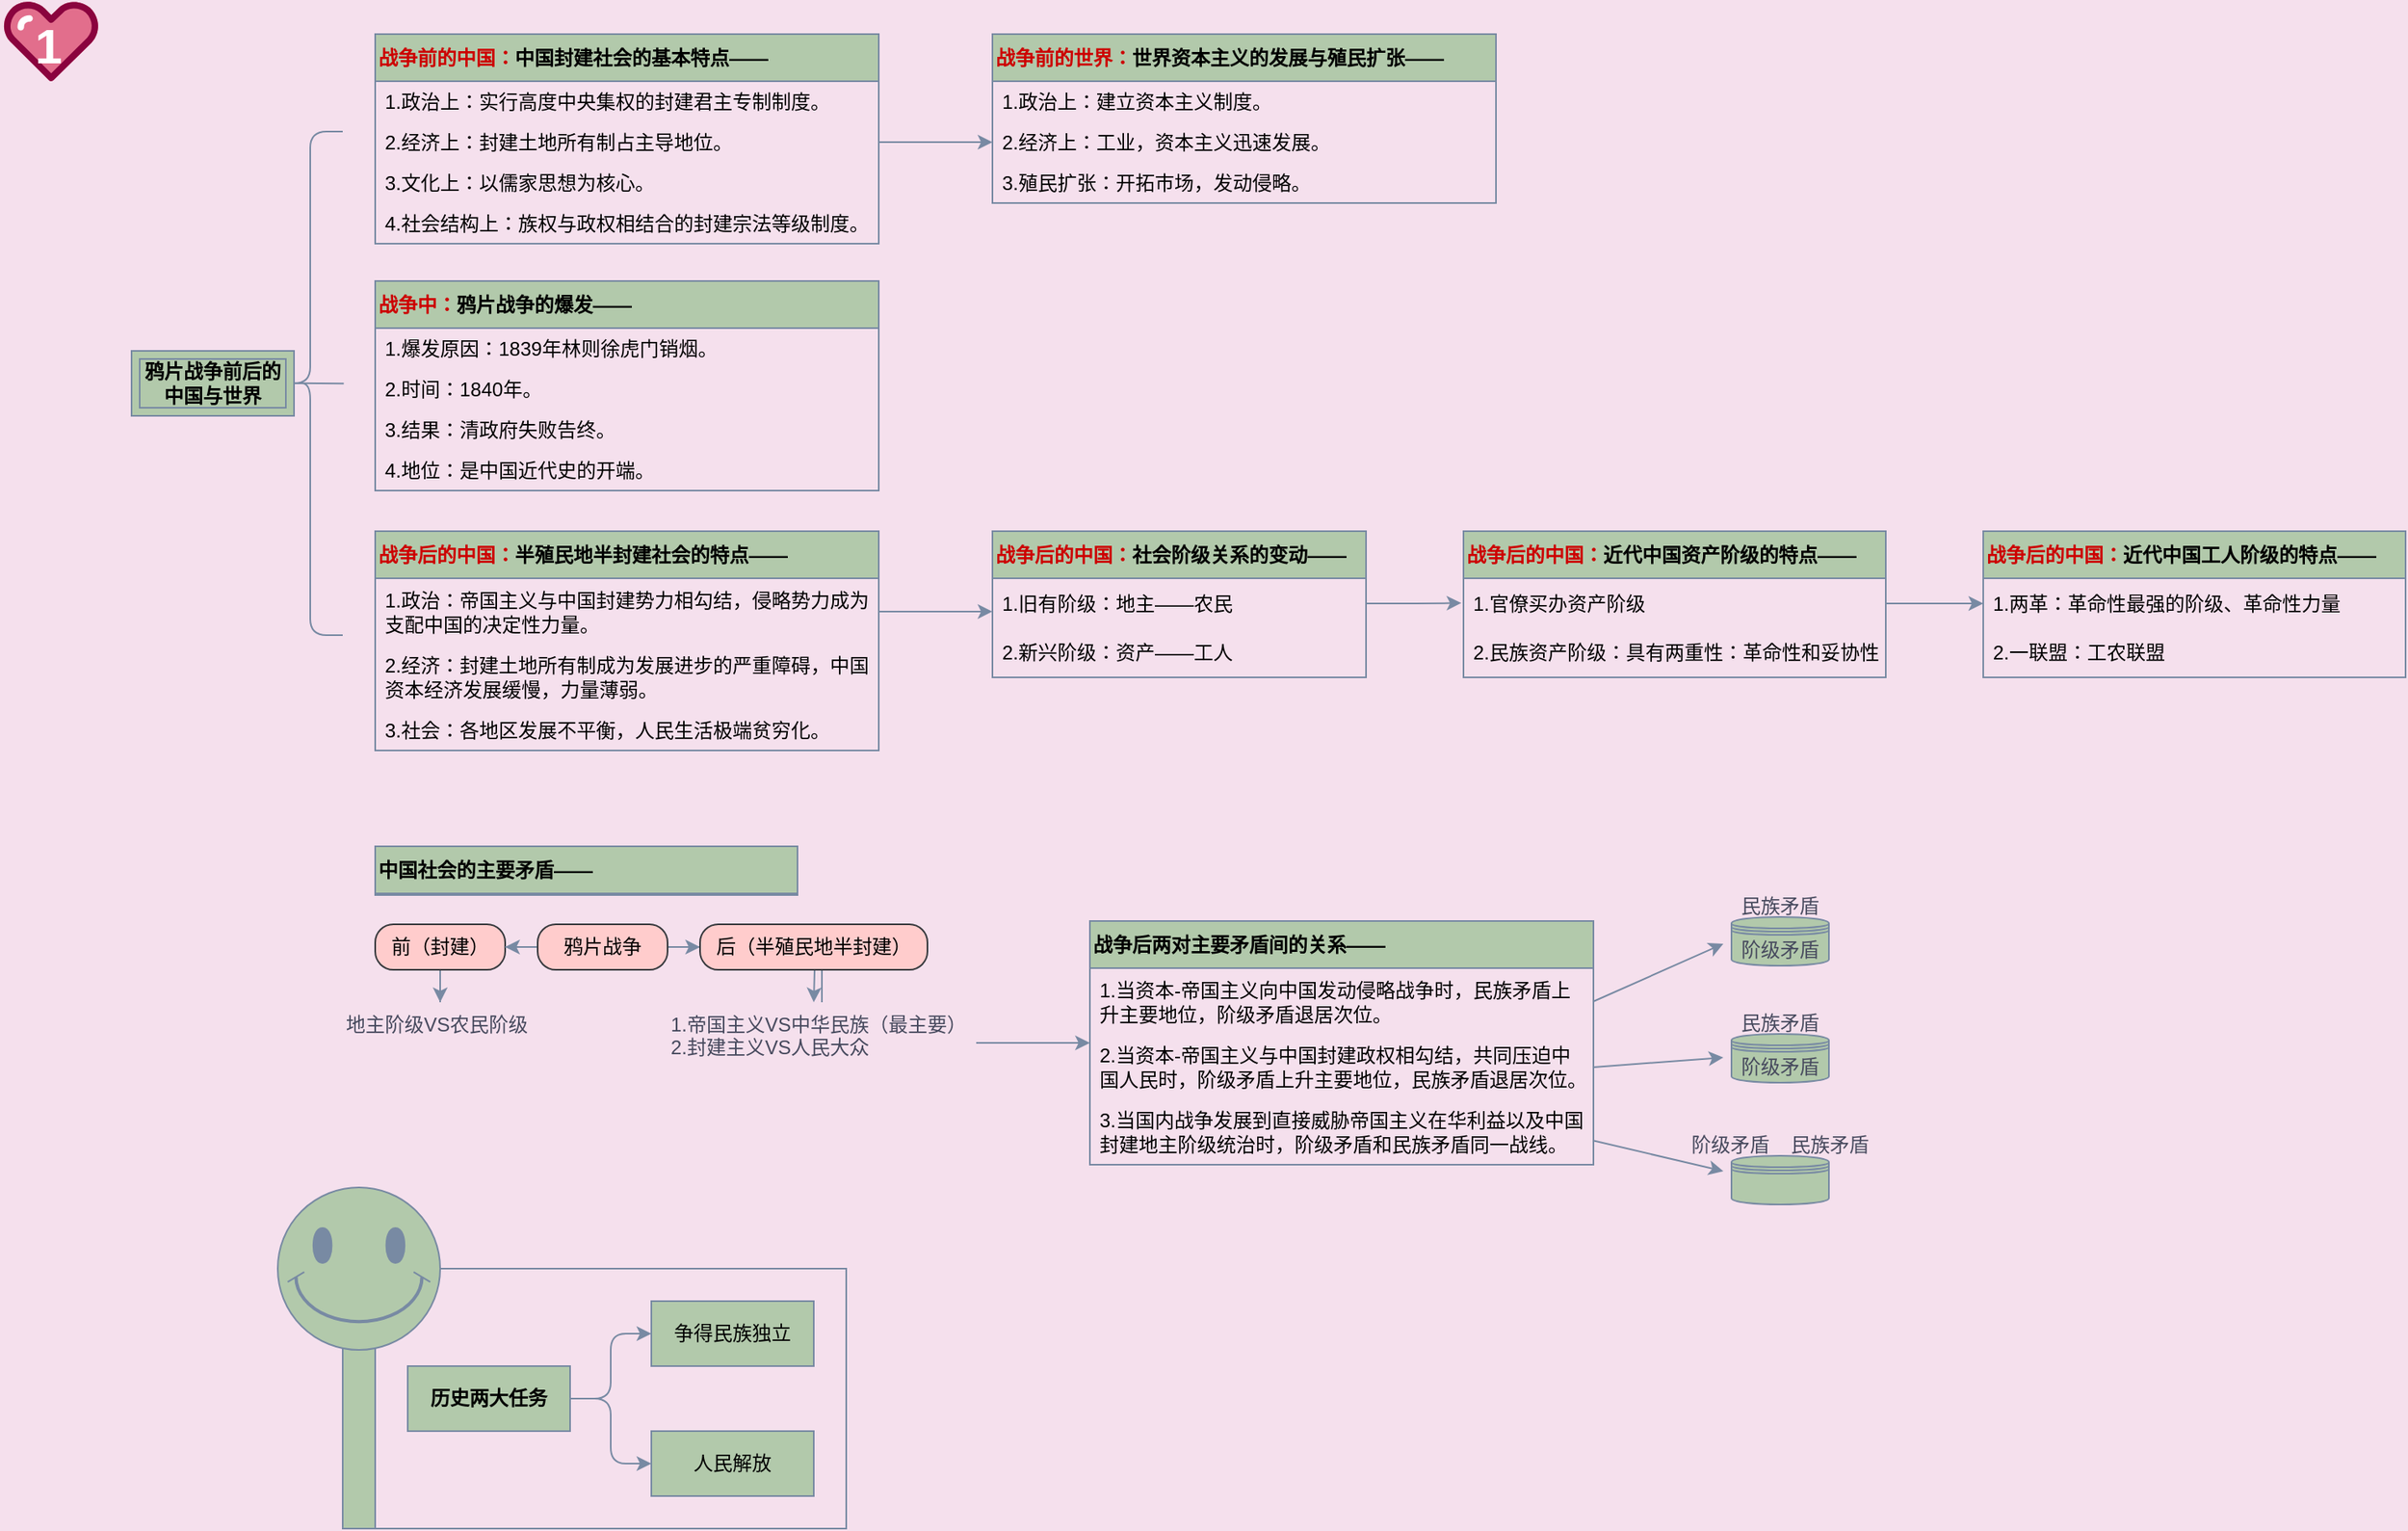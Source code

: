 <mxfile version="26.0.4">
  <diagram name="Page-1" id="a7904f86-f2b4-8e86-fa97-74104820619b">
    <mxGraphModel dx="2049" dy="1180" grid="1" gridSize="10" guides="1" tooltips="1" connect="1" arrows="1" fold="1" page="1" pageScale="1" pageWidth="1654" pageHeight="2336" background="#F5E0ED" math="0" shadow="0">
      <root>
        <mxCell id="0" />
        <mxCell id="1" parent="0" />
        <mxCell id="9vHARivzKHTbLeYjrihz-2" value="&lt;font style=&quot;color: rgb(204, 0, 0);&quot;&gt;战争前的中国：&lt;/font&gt;中国封建社会的基本特点——" style="swimlane;fontStyle=1;align=left;verticalAlign=middle;childLayout=stackLayout;horizontal=1;startSize=29;horizontalStack=0;resizeParent=1;resizeParentMax=0;resizeLast=0;collapsible=0;marginBottom=0;html=1;whiteSpace=wrap;labelBackgroundColor=none;fillColor=#B2C9AB;strokeColor=#788AA3;fontColor=#000000;" parent="1" vertex="1">
          <mxGeometry x="250" y="40" width="310" height="129" as="geometry" />
        </mxCell>
        <mxCell id="9vHARivzKHTbLeYjrihz-3" value="1.政治上：实行高度中央集权的封建君主专制制度。" style="text;html=1;strokeColor=none;fillColor=none;align=left;verticalAlign=middle;spacingLeft=4;spacingRight=4;overflow=hidden;rotatable=0;points=[[0,0.5],[1,0.5]];portConstraint=eastwest;whiteSpace=wrap;labelBackgroundColor=none;fontColor=#000000;" parent="9vHARivzKHTbLeYjrihz-2" vertex="1">
          <mxGeometry y="29" width="310" height="25" as="geometry" />
        </mxCell>
        <mxCell id="9vHARivzKHTbLeYjrihz-4" value="2.经济上：封建土地所有制占主导地位。" style="text;html=1;strokeColor=none;fillColor=none;align=left;verticalAlign=middle;spacingLeft=4;spacingRight=4;overflow=hidden;rotatable=0;points=[[0,0.5],[1,0.5]];portConstraint=eastwest;whiteSpace=wrap;labelBackgroundColor=none;fontColor=#000000;" parent="9vHARivzKHTbLeYjrihz-2" vertex="1">
          <mxGeometry y="54" width="310" height="25" as="geometry" />
        </mxCell>
        <mxCell id="k37HZc9oZ8nupZ0TVwfT-5" value="3.文化上：以儒家思想为核心。" style="text;html=1;strokeColor=none;fillColor=none;align=left;verticalAlign=middle;spacingLeft=4;spacingRight=4;overflow=hidden;rotatable=0;points=[[0,0.5],[1,0.5]];portConstraint=eastwest;whiteSpace=wrap;labelBackgroundColor=none;fontColor=#000000;" vertex="1" parent="9vHARivzKHTbLeYjrihz-2">
          <mxGeometry y="79" width="310" height="25" as="geometry" />
        </mxCell>
        <mxCell id="k37HZc9oZ8nupZ0TVwfT-6" value="4.社会结构上：族权与政权相结合的封建宗法等级制度。" style="text;html=1;strokeColor=none;fillColor=none;align=left;verticalAlign=middle;spacingLeft=4;spacingRight=4;overflow=hidden;rotatable=0;points=[[0,0.5],[1,0.5]];portConstraint=eastwest;whiteSpace=wrap;labelBackgroundColor=none;fontColor=#000000;" vertex="1" parent="9vHARivzKHTbLeYjrihz-2">
          <mxGeometry y="104" width="310" height="25" as="geometry" />
        </mxCell>
        <mxCell id="9vHARivzKHTbLeYjrihz-6" value="" style="shape=curlyBracket;whiteSpace=wrap;html=1;rounded=1;labelPosition=left;verticalLabelPosition=middle;align=right;verticalAlign=middle;size=0.5;labelBackgroundColor=none;fillColor=#B2C9AB;strokeColor=#788AA3;fontColor=#000000;" parent="1" vertex="1">
          <mxGeometry x="190" y="100" width="40" height="310" as="geometry" />
        </mxCell>
        <mxCell id="k37HZc9oZ8nupZ0TVwfT-4" value="鸦片战争前后的中国与世界" style="shape=ext;margin=3;double=1;whiteSpace=wrap;html=1;align=center;strokeColor=#788AA3;fontColor=#000000;fillColor=#B2C9AB;fontStyle=1;labelBackgroundColor=none;" vertex="1" parent="1">
          <mxGeometry x="100" y="235" width="100" height="40" as="geometry" />
        </mxCell>
        <mxCell id="k37HZc9oZ8nupZ0TVwfT-8" value="&lt;font style=&quot;color: rgb(204, 0, 0);&quot;&gt;战争前的世界：&lt;/font&gt;&lt;font style=&quot;&quot;&gt;&lt;font&gt;世界资本主义的发展与殖民扩张&lt;/font&gt;——&lt;/font&gt;" style="swimlane;fontStyle=1;align=left;verticalAlign=middle;childLayout=stackLayout;horizontal=1;startSize=29;horizontalStack=0;resizeParent=1;resizeParentMax=0;resizeLast=0;collapsible=0;marginBottom=0;html=1;whiteSpace=wrap;labelBackgroundColor=none;fillColor=#B2C9AB;strokeColor=#788AA3;fontColor=#000000;" vertex="1" parent="1">
          <mxGeometry x="630" y="40" width="310" height="104" as="geometry" />
        </mxCell>
        <mxCell id="k37HZc9oZ8nupZ0TVwfT-9" value="1.政治上：建立资本主义制度。" style="text;html=1;strokeColor=none;fillColor=none;align=left;verticalAlign=middle;spacingLeft=4;spacingRight=4;overflow=hidden;rotatable=0;points=[[0,0.5],[1,0.5]];portConstraint=eastwest;whiteSpace=wrap;labelBackgroundColor=none;fontColor=#000000;" vertex="1" parent="k37HZc9oZ8nupZ0TVwfT-8">
          <mxGeometry y="29" width="310" height="25" as="geometry" />
        </mxCell>
        <mxCell id="k37HZc9oZ8nupZ0TVwfT-10" value="2.经济上：工业，资本主义迅速发展。" style="text;html=1;strokeColor=none;fillColor=none;align=left;verticalAlign=middle;spacingLeft=4;spacingRight=4;overflow=hidden;rotatable=0;points=[[0,0.5],[1,0.5]];portConstraint=eastwest;whiteSpace=wrap;labelBackgroundColor=none;fontColor=#000000;" vertex="1" parent="k37HZc9oZ8nupZ0TVwfT-8">
          <mxGeometry y="54" width="310" height="25" as="geometry" />
        </mxCell>
        <mxCell id="k37HZc9oZ8nupZ0TVwfT-11" value="3.殖民扩张：开拓市场，发动侵略。" style="text;html=1;strokeColor=none;fillColor=none;align=left;verticalAlign=middle;spacingLeft=4;spacingRight=4;overflow=hidden;rotatable=0;points=[[0,0.5],[1,0.5]];portConstraint=eastwest;whiteSpace=wrap;labelBackgroundColor=none;fontColor=#000000;" vertex="1" parent="k37HZc9oZ8nupZ0TVwfT-8">
          <mxGeometry y="79" width="310" height="25" as="geometry" />
        </mxCell>
        <mxCell id="k37HZc9oZ8nupZ0TVwfT-13" value="&lt;font style=&quot;color: rgb(204, 0, 0);&quot;&gt;战争中：&lt;/font&gt;鸦片战争的爆发——" style="swimlane;fontStyle=1;align=left;verticalAlign=middle;childLayout=stackLayout;horizontal=1;startSize=29;horizontalStack=0;resizeParent=1;resizeParentMax=0;resizeLast=0;collapsible=0;marginBottom=0;html=1;whiteSpace=wrap;labelBackgroundColor=none;fillColor=#B2C9AB;strokeColor=#788AA3;fontColor=#000000;" vertex="1" parent="1">
          <mxGeometry x="250" y="192" width="310" height="129" as="geometry" />
        </mxCell>
        <mxCell id="k37HZc9oZ8nupZ0TVwfT-14" value="1.爆发原因：1839年林则徐虎门销烟。" style="text;html=1;strokeColor=none;fillColor=none;align=left;verticalAlign=middle;spacingLeft=4;spacingRight=4;overflow=hidden;rotatable=0;points=[[0,0.5],[1,0.5]];portConstraint=eastwest;whiteSpace=wrap;labelBackgroundColor=none;fontColor=#000000;" vertex="1" parent="k37HZc9oZ8nupZ0TVwfT-13">
          <mxGeometry y="29" width="310" height="25" as="geometry" />
        </mxCell>
        <mxCell id="k37HZc9oZ8nupZ0TVwfT-15" value="2.时间：1840年。" style="text;html=1;strokeColor=none;fillColor=none;align=left;verticalAlign=middle;spacingLeft=4;spacingRight=4;overflow=hidden;rotatable=0;points=[[0,0.5],[1,0.5]];portConstraint=eastwest;whiteSpace=wrap;labelBackgroundColor=none;fontColor=#000000;" vertex="1" parent="k37HZc9oZ8nupZ0TVwfT-13">
          <mxGeometry y="54" width="310" height="25" as="geometry" />
        </mxCell>
        <mxCell id="k37HZc9oZ8nupZ0TVwfT-16" value="3.结果：清政府失败告终。" style="text;html=1;strokeColor=none;fillColor=none;align=left;verticalAlign=middle;spacingLeft=4;spacingRight=4;overflow=hidden;rotatable=0;points=[[0,0.5],[1,0.5]];portConstraint=eastwest;whiteSpace=wrap;labelBackgroundColor=none;fontColor=#000000;" vertex="1" parent="k37HZc9oZ8nupZ0TVwfT-13">
          <mxGeometry y="79" width="310" height="25" as="geometry" />
        </mxCell>
        <mxCell id="k37HZc9oZ8nupZ0TVwfT-17" value="4.地位：是中国近代史的开端。" style="text;html=1;strokeColor=none;fillColor=none;align=left;verticalAlign=middle;spacingLeft=4;spacingRight=4;overflow=hidden;rotatable=0;points=[[0,0.5],[1,0.5]];portConstraint=eastwest;whiteSpace=wrap;labelBackgroundColor=none;fontColor=#000000;" vertex="1" parent="k37HZc9oZ8nupZ0TVwfT-13">
          <mxGeometry y="104" width="310" height="25" as="geometry" />
        </mxCell>
        <mxCell id="k37HZc9oZ8nupZ0TVwfT-18" style="edgeStyle=orthogonalEdgeStyle;rounded=0;orthogonalLoop=1;jettySize=auto;html=1;exitX=1;exitY=0.5;exitDx=0;exitDy=0;entryX=0;entryY=0.5;entryDx=0;entryDy=0;strokeColor=#788AA3;fontColor=#46495D;fillColor=#B2C9AB;" edge="1" parent="1" source="9vHARivzKHTbLeYjrihz-4" target="k37HZc9oZ8nupZ0TVwfT-10">
          <mxGeometry relative="1" as="geometry" />
        </mxCell>
        <mxCell id="k37HZc9oZ8nupZ0TVwfT-19" value="&lt;font style=&quot;color: rgb(204, 0, 0);&quot;&gt;战争后的中国：&lt;/font&gt;半殖民地半封建社会的特点——" style="swimlane;fontStyle=1;align=left;verticalAlign=middle;childLayout=stackLayout;horizontal=1;startSize=29;horizontalStack=0;resizeParent=1;resizeParentMax=0;resizeLast=0;collapsible=0;marginBottom=0;html=1;whiteSpace=wrap;labelBackgroundColor=none;fillColor=#B2C9AB;strokeColor=#788AA3;fontColor=#000000;" vertex="1" parent="1">
          <mxGeometry x="250" y="346" width="310" height="135" as="geometry" />
        </mxCell>
        <mxCell id="k37HZc9oZ8nupZ0TVwfT-20" value="1.政治：帝国主义与中国封建势力相勾结，侵略势力成为支配中国的决定性力量。" style="text;html=1;strokeColor=none;fillColor=none;align=left;verticalAlign=middle;spacingLeft=4;spacingRight=4;overflow=hidden;rotatable=0;points=[[0,0.5],[1,0.5]];portConstraint=eastwest;whiteSpace=wrap;labelBackgroundColor=none;fontColor=#000000;" vertex="1" parent="k37HZc9oZ8nupZ0TVwfT-19">
          <mxGeometry y="29" width="310" height="41" as="geometry" />
        </mxCell>
        <mxCell id="k37HZc9oZ8nupZ0TVwfT-21" value="2.经济：封建土地所有制成为发展进步的严重障碍，中国资本经济发展缓慢，力量薄弱。" style="text;html=1;strokeColor=none;fillColor=none;align=left;verticalAlign=middle;spacingLeft=4;spacingRight=4;overflow=hidden;rotatable=0;points=[[0,0.5],[1,0.5]];portConstraint=eastwest;whiteSpace=wrap;labelBackgroundColor=none;fontColor=#000000;" vertex="1" parent="k37HZc9oZ8nupZ0TVwfT-19">
          <mxGeometry y="70" width="310" height="40" as="geometry" />
        </mxCell>
        <mxCell id="k37HZc9oZ8nupZ0TVwfT-22" value="3.社会：各地区发展不平衡，人民生活极端贫穷化。" style="text;html=1;strokeColor=none;fillColor=none;align=left;verticalAlign=middle;spacingLeft=4;spacingRight=4;overflow=hidden;rotatable=0;points=[[0,0.5],[1,0.5]];portConstraint=eastwest;whiteSpace=wrap;labelBackgroundColor=none;fontColor=#000000;" vertex="1" parent="k37HZc9oZ8nupZ0TVwfT-19">
          <mxGeometry y="110" width="310" height="25" as="geometry" />
        </mxCell>
        <mxCell id="k37HZc9oZ8nupZ0TVwfT-24" value="&lt;font style=&quot;color: rgb(204, 0, 0);&quot;&gt;战争后的中国：&lt;/font&gt;社会阶级关系的变动——" style="swimlane;fontStyle=1;align=left;verticalAlign=middle;childLayout=stackLayout;horizontal=1;startSize=29;horizontalStack=0;resizeParent=1;resizeParentMax=0;resizeLast=0;collapsible=0;marginBottom=0;html=1;whiteSpace=wrap;labelBackgroundColor=none;fillColor=#B2C9AB;strokeColor=#788AA3;fontColor=#000000;" vertex="1" parent="1">
          <mxGeometry x="630" y="346" width="230" height="90" as="geometry" />
        </mxCell>
        <mxCell id="k37HZc9oZ8nupZ0TVwfT-25" value="1.旧有阶级：地主——农民" style="text;html=1;strokeColor=none;fillColor=none;align=left;verticalAlign=middle;spacingLeft=4;spacingRight=4;overflow=hidden;rotatable=0;points=[[0,0.5],[1,0.5]];portConstraint=eastwest;whiteSpace=wrap;labelBackgroundColor=none;fontColor=#000000;" vertex="1" parent="k37HZc9oZ8nupZ0TVwfT-24">
          <mxGeometry y="29" width="230" height="31" as="geometry" />
        </mxCell>
        <mxCell id="k37HZc9oZ8nupZ0TVwfT-26" value="2.新兴阶级：资产——工人" style="text;html=1;strokeColor=none;fillColor=none;align=left;verticalAlign=middle;spacingLeft=4;spacingRight=4;overflow=hidden;rotatable=0;points=[[0,0.5],[1,0.5]];portConstraint=eastwest;whiteSpace=wrap;labelBackgroundColor=none;fontColor=#000000;" vertex="1" parent="k37HZc9oZ8nupZ0TVwfT-24">
          <mxGeometry y="60" width="230" height="30" as="geometry" />
        </mxCell>
        <mxCell id="k37HZc9oZ8nupZ0TVwfT-29" style="edgeStyle=orthogonalEdgeStyle;rounded=0;orthogonalLoop=1;jettySize=auto;html=1;entryX=0;entryY=0.661;entryDx=0;entryDy=0;entryPerimeter=0;strokeColor=#788AA3;fontColor=#46495D;fillColor=#B2C9AB;" edge="1" parent="1" source="k37HZc9oZ8nupZ0TVwfT-20" target="k37HZc9oZ8nupZ0TVwfT-25">
          <mxGeometry relative="1" as="geometry" />
        </mxCell>
        <mxCell id="k37HZc9oZ8nupZ0TVwfT-30" value="&lt;font style=&quot;color: rgb(204, 0, 0);&quot;&gt;战争后的中国：&lt;/font&gt;近代中国资产阶级的特点——" style="swimlane;fontStyle=1;align=left;verticalAlign=middle;childLayout=stackLayout;horizontal=1;startSize=29;horizontalStack=0;resizeParent=1;resizeParentMax=0;resizeLast=0;collapsible=0;marginBottom=0;html=1;whiteSpace=wrap;labelBackgroundColor=none;fillColor=#B2C9AB;strokeColor=#788AA3;fontColor=#000000;" vertex="1" parent="1">
          <mxGeometry x="920" y="346" width="260" height="90" as="geometry" />
        </mxCell>
        <mxCell id="k37HZc9oZ8nupZ0TVwfT-31" value="1.官僚买办资产阶级" style="text;html=1;strokeColor=none;fillColor=none;align=left;verticalAlign=middle;spacingLeft=4;spacingRight=4;overflow=hidden;rotatable=0;points=[[0,0.5],[1,0.5]];portConstraint=eastwest;whiteSpace=wrap;labelBackgroundColor=none;fontColor=#000000;" vertex="1" parent="k37HZc9oZ8nupZ0TVwfT-30">
          <mxGeometry y="29" width="260" height="31" as="geometry" />
        </mxCell>
        <mxCell id="k37HZc9oZ8nupZ0TVwfT-32" value="2.民族资产阶级：具有两重性：革命性和妥协性" style="text;html=1;strokeColor=none;fillColor=none;align=left;verticalAlign=middle;spacingLeft=4;spacingRight=4;overflow=hidden;rotatable=0;points=[[0,0.5],[1,0.5]];portConstraint=eastwest;whiteSpace=wrap;labelBackgroundColor=none;fontColor=#000000;" vertex="1" parent="k37HZc9oZ8nupZ0TVwfT-30">
          <mxGeometry y="60" width="260" height="30" as="geometry" />
        </mxCell>
        <mxCell id="k37HZc9oZ8nupZ0TVwfT-33" value="&lt;font style=&quot;color: rgb(204, 0, 0);&quot;&gt;战争后的中国：&lt;/font&gt;近代中国工人阶级的特点——" style="swimlane;fontStyle=1;align=left;verticalAlign=middle;childLayout=stackLayout;horizontal=1;startSize=29;horizontalStack=0;resizeParent=1;resizeParentMax=0;resizeLast=0;collapsible=0;marginBottom=0;html=1;whiteSpace=wrap;labelBackgroundColor=none;fillColor=#B2C9AB;strokeColor=#788AA3;fontColor=#000000;" vertex="1" parent="1">
          <mxGeometry x="1240" y="346" width="260" height="90" as="geometry" />
        </mxCell>
        <mxCell id="k37HZc9oZ8nupZ0TVwfT-34" value="1.两革：革命性最强的阶级、革命性力量" style="text;html=1;strokeColor=none;fillColor=none;align=left;verticalAlign=middle;spacingLeft=4;spacingRight=4;overflow=hidden;rotatable=0;points=[[0,0.5],[1,0.5]];portConstraint=eastwest;whiteSpace=wrap;labelBackgroundColor=none;fontColor=#000000;" vertex="1" parent="k37HZc9oZ8nupZ0TVwfT-33">
          <mxGeometry y="29" width="260" height="31" as="geometry" />
        </mxCell>
        <mxCell id="k37HZc9oZ8nupZ0TVwfT-35" value="2.一联盟：工农联盟" style="text;html=1;strokeColor=none;fillColor=none;align=left;verticalAlign=middle;spacingLeft=4;spacingRight=4;overflow=hidden;rotatable=0;points=[[0,0.5],[1,0.5]];portConstraint=eastwest;whiteSpace=wrap;labelBackgroundColor=none;fontColor=#000000;" vertex="1" parent="k37HZc9oZ8nupZ0TVwfT-33">
          <mxGeometry y="60" width="260" height="30" as="geometry" />
        </mxCell>
        <mxCell id="k37HZc9oZ8nupZ0TVwfT-36" style="edgeStyle=orthogonalEdgeStyle;rounded=0;orthogonalLoop=1;jettySize=auto;html=1;entryX=0;entryY=0.5;entryDx=0;entryDy=0;strokeColor=#788AA3;fontColor=#46495D;fillColor=#B2C9AB;" edge="1" parent="1" source="k37HZc9oZ8nupZ0TVwfT-31" target="k37HZc9oZ8nupZ0TVwfT-34">
          <mxGeometry relative="1" as="geometry" />
        </mxCell>
        <mxCell id="k37HZc9oZ8nupZ0TVwfT-38" style="edgeStyle=orthogonalEdgeStyle;rounded=0;orthogonalLoop=1;jettySize=auto;html=1;entryX=-0.005;entryY=0.491;entryDx=0;entryDy=0;entryPerimeter=0;strokeColor=#788AA3;fontColor=#46495D;fillColor=#B2C9AB;" edge="1" parent="1" source="k37HZc9oZ8nupZ0TVwfT-25" target="k37HZc9oZ8nupZ0TVwfT-31">
          <mxGeometry relative="1" as="geometry" />
        </mxCell>
        <mxCell id="k37HZc9oZ8nupZ0TVwfT-42" value="" style="endArrow=none;html=1;rounded=0;strokeColor=#788AA3;fontColor=#46495D;fillColor=#B2C9AB;exitX=0.46;exitY=0.5;exitDx=0;exitDy=0;exitPerimeter=0;" edge="1" parent="1">
          <mxGeometry width="50" height="50" relative="1" as="geometry">
            <mxPoint x="200.0" y="254.88" as="sourcePoint" />
            <mxPoint x="230.67" y="255.11" as="targetPoint" />
          </mxGeometry>
        </mxCell>
        <mxCell id="k37HZc9oZ8nupZ0TVwfT-56" value="中国社会的主要矛盾——" style="swimlane;fontStyle=1;align=left;verticalAlign=middle;childLayout=stackLayout;horizontal=1;startSize=29;horizontalStack=0;resizeParent=1;resizeParentMax=0;resizeLast=0;collapsible=0;marginBottom=0;html=1;whiteSpace=wrap;labelBackgroundColor=none;fillColor=#B2C9AB;strokeColor=#788AA3;fontColor=#000000;" vertex="1" parent="1">
          <mxGeometry x="250" y="540" width="260" height="30" as="geometry" />
        </mxCell>
        <mxCell id="k37HZc9oZ8nupZ0TVwfT-64" style="edgeStyle=orthogonalEdgeStyle;rounded=0;orthogonalLoop=1;jettySize=auto;html=1;strokeColor=#788AA3;fontColor=#46495D;fillColor=#B2C9AB;" edge="1" parent="1" source="k37HZc9oZ8nupZ0TVwfT-65">
          <mxGeometry relative="1" as="geometry">
            <mxPoint x="290" y="636" as="targetPoint" />
          </mxGeometry>
        </mxCell>
        <mxCell id="k37HZc9oZ8nupZ0TVwfT-59" value="前（封建）" style="rounded=1;whiteSpace=wrap;html=1;arcSize=40;fillColor=#ffcccc;strokeColor=#36393d;" vertex="1" parent="1">
          <mxGeometry x="250" y="588" width="80" height="28" as="geometry" />
        </mxCell>
        <mxCell id="k37HZc9oZ8nupZ0TVwfT-71" style="edgeStyle=orthogonalEdgeStyle;rounded=0;orthogonalLoop=1;jettySize=auto;html=1;entryX=1;entryY=0.5;entryDx=0;entryDy=0;strokeColor=#788AA3;fontColor=#46495D;fillColor=#B2C9AB;" edge="1" parent="1" source="k37HZc9oZ8nupZ0TVwfT-62" target="k37HZc9oZ8nupZ0TVwfT-59">
          <mxGeometry relative="1" as="geometry" />
        </mxCell>
        <mxCell id="k37HZc9oZ8nupZ0TVwfT-72" style="edgeStyle=orthogonalEdgeStyle;rounded=0;orthogonalLoop=1;jettySize=auto;html=1;entryX=0;entryY=0.5;entryDx=0;entryDy=0;strokeColor=#788AA3;fontColor=#46495D;fillColor=#B2C9AB;" edge="1" parent="1" source="k37HZc9oZ8nupZ0TVwfT-62" target="k37HZc9oZ8nupZ0TVwfT-63">
          <mxGeometry relative="1" as="geometry" />
        </mxCell>
        <mxCell id="k37HZc9oZ8nupZ0TVwfT-62" value="鸦片战争" style="rounded=1;whiteSpace=wrap;html=1;arcSize=40;fillColor=#ffcccc;strokeColor=#36393d;" vertex="1" parent="1">
          <mxGeometry x="350" y="588" width="80" height="28" as="geometry" />
        </mxCell>
        <mxCell id="k37HZc9oZ8nupZ0TVwfT-68" style="edgeStyle=orthogonalEdgeStyle;rounded=0;orthogonalLoop=1;jettySize=auto;html=1;strokeColor=#788AA3;fontColor=#46495D;fillColor=#B2C9AB;" edge="1" parent="1" source="k37HZc9oZ8nupZ0TVwfT-67">
          <mxGeometry relative="1" as="geometry">
            <mxPoint x="520" y="636" as="targetPoint" />
          </mxGeometry>
        </mxCell>
        <mxCell id="k37HZc9oZ8nupZ0TVwfT-63" value="后（半殖民地半封建）" style="rounded=1;whiteSpace=wrap;html=1;arcSize=40;fillColor=#ffcccc;strokeColor=#36393d;" vertex="1" parent="1">
          <mxGeometry x="450" y="588" width="140" height="28" as="geometry" />
        </mxCell>
        <mxCell id="k37HZc9oZ8nupZ0TVwfT-65" value="地主阶级VS&lt;span style=&quot;background-color: transparent;&quot;&gt;农民阶级&lt;/span&gt;" style="text;strokeColor=none;align=left;fillColor=none;html=1;verticalAlign=top;whiteSpace=wrap;rounded=0;fontColor=#46495D;" vertex="1" parent="1">
          <mxGeometry x="230" y="636" width="120" height="50" as="geometry" />
        </mxCell>
        <mxCell id="k37HZc9oZ8nupZ0TVwfT-77" style="edgeStyle=orthogonalEdgeStyle;rounded=0;orthogonalLoop=1;jettySize=auto;html=1;strokeColor=#788AA3;fontColor=#46495D;fillColor=#B2C9AB;" edge="1" parent="1" source="k37HZc9oZ8nupZ0TVwfT-67">
          <mxGeometry relative="1" as="geometry">
            <mxPoint x="690" y="661" as="targetPoint" />
          </mxGeometry>
        </mxCell>
        <mxCell id="k37HZc9oZ8nupZ0TVwfT-67" value="1.帝国主义VS中华民族（最主要）&lt;div&gt;2.封建主义VS人民大众&lt;/div&gt;" style="text;strokeColor=none;align=left;fillColor=none;html=1;verticalAlign=top;whiteSpace=wrap;rounded=0;fontColor=#46495D;" vertex="1" parent="1">
          <mxGeometry x="430" y="636" width="190" height="50" as="geometry" />
        </mxCell>
        <mxCell id="k37HZc9oZ8nupZ0TVwfT-73" value="战争后两对主要矛盾间的关系——" style="swimlane;fontStyle=1;align=left;verticalAlign=middle;childLayout=stackLayout;horizontal=1;startSize=29;horizontalStack=0;resizeParent=1;resizeParentMax=0;resizeLast=0;collapsible=0;marginBottom=0;html=1;whiteSpace=wrap;labelBackgroundColor=none;fillColor=#B2C9AB;strokeColor=#788AA3;fontColor=#000000;" vertex="1" parent="1">
          <mxGeometry x="690" y="586" width="310" height="150" as="geometry" />
        </mxCell>
        <mxCell id="k37HZc9oZ8nupZ0TVwfT-74" value="1.当资本-帝国主义向中国发动侵略战争时，民族矛盾上升主要地位，阶级矛盾退居次位。" style="text;html=1;strokeColor=none;fillColor=none;align=left;verticalAlign=middle;spacingLeft=4;spacingRight=4;overflow=hidden;rotatable=0;points=[[0,0.5],[1,0.5]];portConstraint=eastwest;whiteSpace=wrap;labelBackgroundColor=none;fontColor=#000000;" vertex="1" parent="k37HZc9oZ8nupZ0TVwfT-73">
          <mxGeometry y="29" width="310" height="41" as="geometry" />
        </mxCell>
        <mxCell id="k37HZc9oZ8nupZ0TVwfT-75" value="2.当资本-帝国主义与中国封建政权相勾结，共同压迫中国人民时，阶级矛盾上升主要地位，民族矛盾退居次位。" style="text;html=1;strokeColor=none;fillColor=none;align=left;verticalAlign=middle;spacingLeft=4;spacingRight=4;overflow=hidden;rotatable=0;points=[[0,0.5],[1,0.5]];portConstraint=eastwest;whiteSpace=wrap;labelBackgroundColor=none;fontColor=#000000;" vertex="1" parent="k37HZc9oZ8nupZ0TVwfT-73">
          <mxGeometry y="70" width="310" height="40" as="geometry" />
        </mxCell>
        <mxCell id="k37HZc9oZ8nupZ0TVwfT-76" value="3.当国内战争发展到直接威胁帝国主义在华利益以及中国封建地主阶级统治时，阶级矛盾和民族矛盾同一战线。" style="text;html=1;strokeColor=none;fillColor=none;align=left;verticalAlign=middle;spacingLeft=4;spacingRight=4;overflow=hidden;rotatable=0;points=[[0,0.5],[1,0.5]];portConstraint=eastwest;whiteSpace=wrap;labelBackgroundColor=none;fontColor=#000000;" vertex="1" parent="k37HZc9oZ8nupZ0TVwfT-73">
          <mxGeometry y="110" width="310" height="40" as="geometry" />
        </mxCell>
        <mxCell id="k37HZc9oZ8nupZ0TVwfT-83" value="阶级矛盾" style="shape=datastore;whiteSpace=wrap;html=1;strokeColor=#788AA3;fontColor=#46495D;fillColor=#B2C9AB;" vertex="1" parent="1">
          <mxGeometry x="1085" y="583.5" width="60" height="30" as="geometry" />
        </mxCell>
        <mxCell id="k37HZc9oZ8nupZ0TVwfT-88" value="民族矛盾" style="text;strokeColor=none;align=center;fillColor=none;html=1;verticalAlign=middle;whiteSpace=wrap;rounded=0;fontColor=#46495D;" vertex="1" parent="1">
          <mxGeometry x="1085" y="561.5" width="60" height="30" as="geometry" />
        </mxCell>
        <mxCell id="k37HZc9oZ8nupZ0TVwfT-89" value="阶级矛盾" style="shape=datastore;whiteSpace=wrap;html=1;strokeColor=#788AA3;fontColor=#46495D;fillColor=#B2C9AB;" vertex="1" parent="1">
          <mxGeometry x="1085" y="655.5" width="60" height="30" as="geometry" />
        </mxCell>
        <mxCell id="k37HZc9oZ8nupZ0TVwfT-90" value="民族矛盾" style="text;strokeColor=none;align=center;fillColor=none;html=1;verticalAlign=middle;whiteSpace=wrap;rounded=0;fontColor=#46495D;" vertex="1" parent="1">
          <mxGeometry x="1085" y="633.5" width="60" height="30" as="geometry" />
        </mxCell>
        <mxCell id="k37HZc9oZ8nupZ0TVwfT-91" value="" style="shape=datastore;whiteSpace=wrap;html=1;strokeColor=#788AA3;fontColor=#46495D;fillColor=#B2C9AB;" vertex="1" parent="1">
          <mxGeometry x="1085" y="730.5" width="60" height="30" as="geometry" />
        </mxCell>
        <mxCell id="k37HZc9oZ8nupZ0TVwfT-92" value="阶级矛盾&amp;nbsp; &amp;nbsp; 民族矛盾" style="text;strokeColor=none;align=center;fillColor=none;html=1;verticalAlign=middle;whiteSpace=wrap;rounded=0;fontColor=#46495D;" vertex="1" parent="1">
          <mxGeometry x="1050" y="708.5" width="130" height="30" as="geometry" />
        </mxCell>
        <mxCell id="k37HZc9oZ8nupZ0TVwfT-94" value="" style="endArrow=classic;html=1;rounded=0;strokeColor=#788AA3;fontColor=#46495D;fillColor=#B2C9AB;exitX=1;exitY=0.5;exitDx=0;exitDy=0;" edge="1" parent="1" source="k37HZc9oZ8nupZ0TVwfT-74">
          <mxGeometry width="50" height="50" relative="1" as="geometry">
            <mxPoint x="1002" y="630" as="sourcePoint" />
            <mxPoint x="1080" y="600" as="targetPoint" />
          </mxGeometry>
        </mxCell>
        <mxCell id="k37HZc9oZ8nupZ0TVwfT-95" value="" style="endArrow=classic;html=1;rounded=0;strokeColor=#788AA3;fontColor=#46495D;fillColor=#B2C9AB;exitX=1;exitY=0.5;exitDx=0;exitDy=0;" edge="1" parent="1" source="k37HZc9oZ8nupZ0TVwfT-75">
          <mxGeometry width="50" height="50" relative="1" as="geometry">
            <mxPoint x="1000" y="676" as="sourcePoint" />
            <mxPoint x="1080" y="670" as="targetPoint" />
          </mxGeometry>
        </mxCell>
        <mxCell id="k37HZc9oZ8nupZ0TVwfT-96" value="" style="endArrow=classic;html=1;rounded=0;strokeColor=#788AA3;fontColor=#46495D;fillColor=#B2C9AB;exitX=1.001;exitY=0.632;exitDx=0;exitDy=0;exitPerimeter=0;" edge="1" parent="1" source="k37HZc9oZ8nupZ0TVwfT-76">
          <mxGeometry width="50" height="50" relative="1" as="geometry">
            <mxPoint x="1000" y="713" as="sourcePoint" />
            <mxPoint x="1080" y="740" as="targetPoint" />
          </mxGeometry>
        </mxCell>
        <mxCell id="k37HZc9oZ8nupZ0TVwfT-101" value="" style="swimlane;startSize=20;horizontal=0;childLayout=treeLayout;horizontalTree=1;sortEdges=1;resizable=0;containerType=tree;fontSize=12;strokeColor=#788AA3;fontColor=#000000;fillColor=#B2C9AB;" vertex="1" parent="1">
          <mxGeometry x="230" y="800" width="310" height="160" as="geometry" />
        </mxCell>
        <mxCell id="k37HZc9oZ8nupZ0TVwfT-102" value="历史两大任务" style="whiteSpace=wrap;html=1;strokeColor=#788AA3;fontColor=#000000;fillColor=#B2C9AB;fontStyle=1" vertex="1" parent="k37HZc9oZ8nupZ0TVwfT-101">
          <mxGeometry x="40" y="60" width="100" height="40" as="geometry" />
        </mxCell>
        <mxCell id="k37HZc9oZ8nupZ0TVwfT-103" value="争得民族独立" style="whiteSpace=wrap;html=1;strokeColor=#788AA3;fontColor=#000000;fillColor=#B2C9AB;" vertex="1" parent="k37HZc9oZ8nupZ0TVwfT-101">
          <mxGeometry x="190" y="20" width="100" height="40" as="geometry" />
        </mxCell>
        <mxCell id="k37HZc9oZ8nupZ0TVwfT-104" value="" style="edgeStyle=elbowEdgeStyle;elbow=horizontal;html=1;rounded=1;curved=0;sourcePerimeterSpacing=0;targetPerimeterSpacing=0;startSize=6;endSize=6;strokeColor=#788AA3;fontColor=#000000;fillColor=#B2C9AB;" edge="1" parent="k37HZc9oZ8nupZ0TVwfT-101" source="k37HZc9oZ8nupZ0TVwfT-102" target="k37HZc9oZ8nupZ0TVwfT-103">
          <mxGeometry relative="1" as="geometry" />
        </mxCell>
        <mxCell id="k37HZc9oZ8nupZ0TVwfT-105" value="人民解放" style="whiteSpace=wrap;html=1;strokeColor=#788AA3;fontColor=#000000;fillColor=#B2C9AB;" vertex="1" parent="k37HZc9oZ8nupZ0TVwfT-101">
          <mxGeometry x="190" y="100" width="100" height="40" as="geometry" />
        </mxCell>
        <mxCell id="k37HZc9oZ8nupZ0TVwfT-106" value="" style="edgeStyle=elbowEdgeStyle;elbow=horizontal;html=1;rounded=1;curved=0;sourcePerimeterSpacing=0;targetPerimeterSpacing=0;startSize=6;endSize=6;strokeColor=#788AA3;fontColor=#000000;fillColor=#B2C9AB;" edge="1" parent="k37HZc9oZ8nupZ0TVwfT-101" source="k37HZc9oZ8nupZ0TVwfT-102" target="k37HZc9oZ8nupZ0TVwfT-105">
          <mxGeometry relative="1" as="geometry" />
        </mxCell>
        <mxCell id="k37HZc9oZ8nupZ0TVwfT-44" value="" style="verticalLabelPosition=top;verticalAlign=bottom;html=1;shape=mxgraph.basic.smiley;strokeColor=#788AA3;fontColor=#46495D;fillColor=#B2C9AB;labelPosition=center;align=center;" vertex="1" parent="1">
          <mxGeometry x="190" y="750" width="100" height="100" as="geometry" />
        </mxCell>
        <mxCell id="k37HZc9oZ8nupZ0TVwfT-118" value="" style="group" vertex="1" connectable="0" parent="1">
          <mxGeometry x="20" y="20.0" width="61" height="49.2" as="geometry" />
        </mxCell>
        <mxCell id="k37HZc9oZ8nupZ0TVwfT-120" value="" style="group" vertex="1" connectable="0" parent="k37HZc9oZ8nupZ0TVwfT-118">
          <mxGeometry x="-1" width="62" height="49.2" as="geometry" />
        </mxCell>
        <mxCell id="k37HZc9oZ8nupZ0TVwfT-116" value="" style="verticalLabelPosition=bottom;aspect=fixed;html=1;shape=mxgraph.salesforce.service;strokeColor=#788AA3;fontColor=#46495D;fillColor=#B2C9AB;" vertex="1" parent="k37HZc9oZ8nupZ0TVwfT-120">
          <mxGeometry x="2" width="60" height="49.2" as="geometry" />
        </mxCell>
        <mxCell id="k37HZc9oZ8nupZ0TVwfT-117" value="&lt;font style=&quot;color: rgb(255, 255, 255);&quot;&gt;1&lt;/font&gt;" style="text;strokeColor=none;align=center;fillColor=none;html=1;verticalAlign=middle;whiteSpace=wrap;rounded=0;fontColor=#000000;fontStyle=1;fontSize=30;" vertex="1" parent="k37HZc9oZ8nupZ0TVwfT-120">
          <mxGeometry y="11.6" width="60" height="30" as="geometry" />
        </mxCell>
      </root>
    </mxGraphModel>
  </diagram>
</mxfile>
